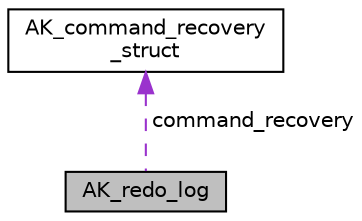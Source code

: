 digraph "AK_redo_log"
{
  bgcolor="transparent";
  edge [fontname="Helvetica",fontsize="10",labelfontname="Helvetica",labelfontsize="10"];
  node [fontname="Helvetica",fontsize="10",shape=record];
  Node1 [label="AK_redo_log",height=0.2,width=0.4,color="black", fillcolor="grey75", style="filled" fontcolor="black"];
  Node2 -> Node1 [dir="back",color="darkorchid3",fontsize="10",style="dashed",label=" command_recovery" ,fontname="Helvetica"];
  Node2 [label="AK_command_recovery\l_struct",height=0.2,width=0.4,color="black",URL="$structAK__command__recovery__struct.html",tooltip="recovery structure used to recover commands from binary file "];
}
